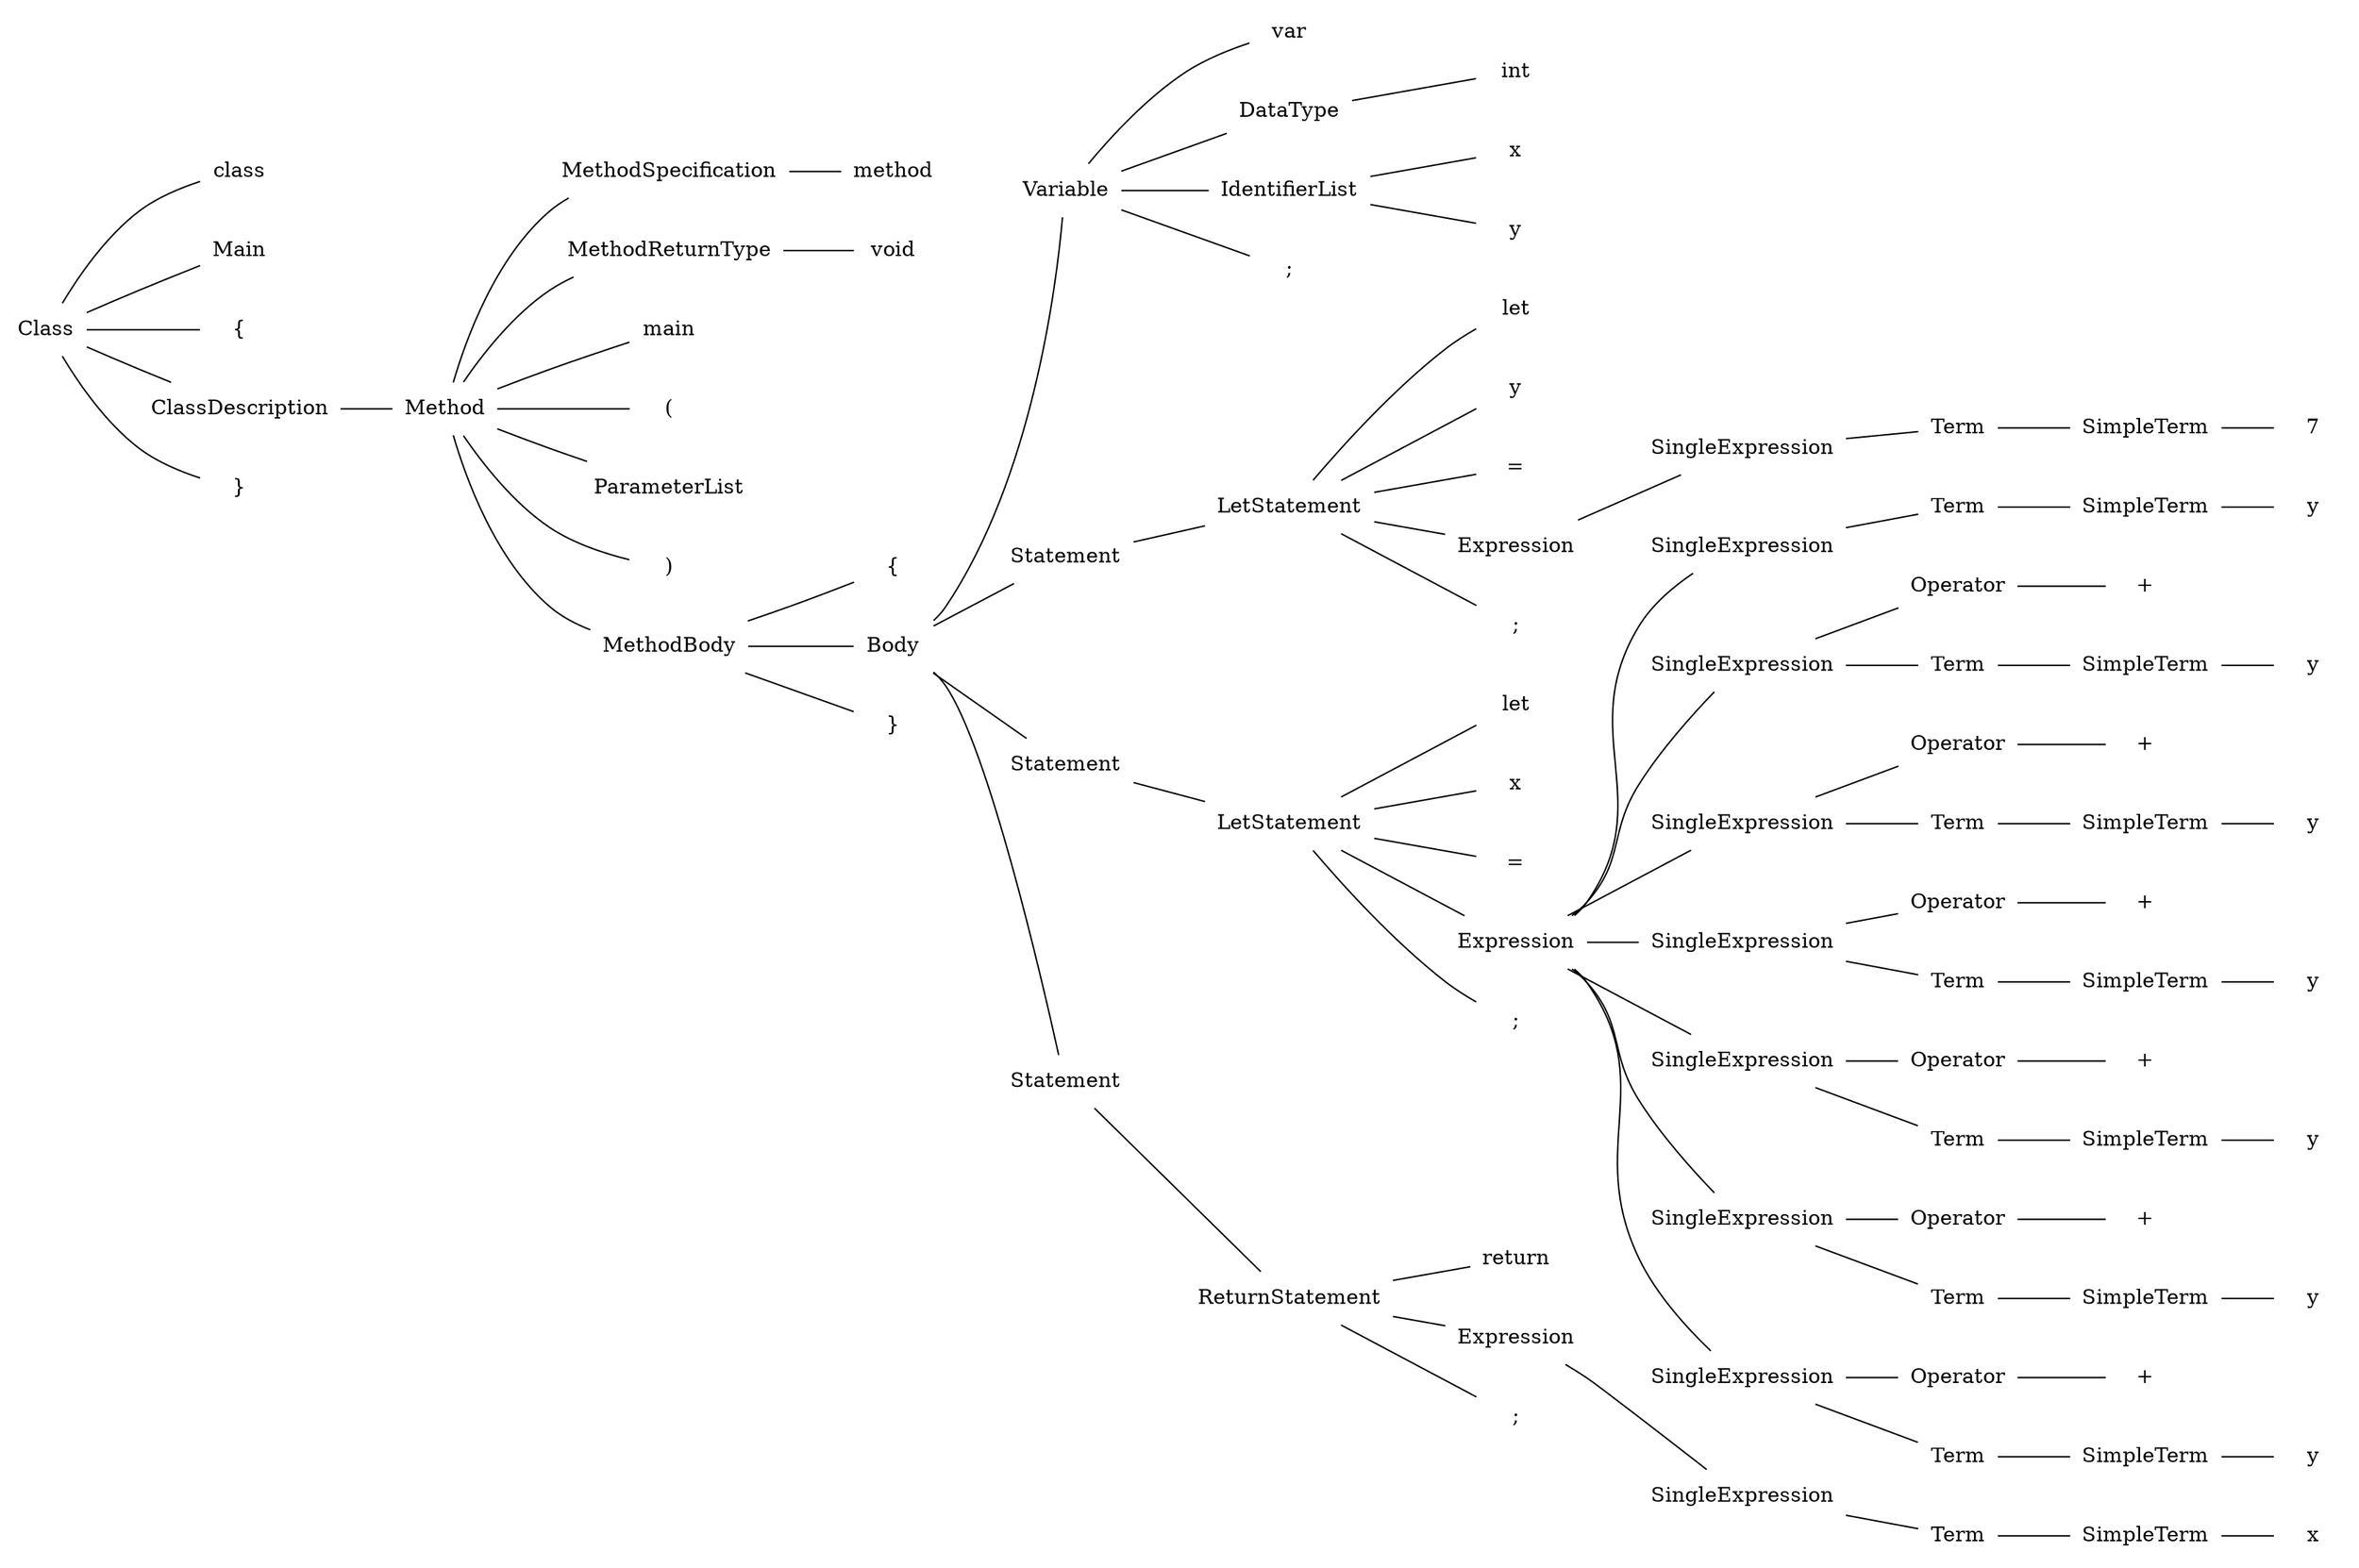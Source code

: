 digraph ClassList {
 rankdir = LR;
 layout  = dot;
   node2240489782704 [shape=none, label ="Class"]
   node2240489789424[shape=none, label ="class"]
   node2240489782704->node2240489789424[arrowhead=none]
   node2240489789712[shape=none, label ="Main"]
   node2240489782704->node2240489789712[arrowhead=none]
   node2240489790000[shape=none, label ="{"]
   node2240489782704->node2240489790000[arrowhead=none]
   node2240489790288[shape=none, label ="ClassDescription"]
     node2240489790288 [shape=none, label ="ClassDescription"]
     node2240489790576[shape=none, label ="Method"]
       node2240489790576 [shape=none, label ="Method"]
       node2240489793104[shape=none, label ="MethodSpecification"]
         node2240489793104 [shape=none, label ="MethodSpecification"]
         node2240489791232[shape=none, label ="method"]
         node2240489793104->node2240489791232[arrowhead=none]

       node2240489790576->node2240489793104[arrowhead=none]
       node2240489794112[shape=none, label ="MethodReturnType"]
         node2240489794112 [shape=none, label ="MethodReturnType"]
         node2240489794256[shape=none, label ="void"]
         node2240489794112->node2240489794256[arrowhead=none]

       node2240489790576->node2240489794112[arrowhead=none]
       node2240489793248[shape=none, label ="main"]
       node2240489790576->node2240489793248[arrowhead=none]
       node2240489794544[shape=none, label ="("]
       node2240489790576->node2240489794544[arrowhead=none]
       node2240489793968[shape=none, label ="ParameterList"]
         node2240489793968 [shape=none, label ="ParameterList"]

       node2240489790576->node2240489793968[arrowhead=none]
       node2240489793680[shape=none, label =")"]
       node2240489790576->node2240489793680[arrowhead=none]
       node2240489791952[shape=none, label ="MethodBody"]
         node2240489791952 [shape=none, label ="MethodBody"]
         node2240489791664[shape=none, label ="{"]
         node2240489791952->node2240489791664[arrowhead=none]
         node2240489792384[shape=none, label ="Body"]
           node2240489792384 [shape=none, label ="Body"]
           node2240489791808[shape=none, label ="Variable"]
             node2240489791808 [shape=none, label ="Variable"]
             node2240489792672[shape=none, label ="var"]
             node2240489791808->node2240489792672[arrowhead=none]
             node2240489797744[shape=none, label ="DataType"]
               node2240489797744 [shape=none, label ="DataType"]
               node2240489802784[shape=none, label ="int"]
               node2240489797744->node2240489802784[arrowhead=none]

             node2240489791808->node2240489797744[arrowhead=none]
             node2240489801488[shape=none, label ="IdentifierList"]
               node2240489801488 [shape=none, label ="IdentifierList"]
               node2240489797888[shape=none, label ="x"]
               node2240489801488->node2240489797888[arrowhead=none]
               node2240489801056[shape=none, label ="y"]
               node2240489801488->node2240489801056[arrowhead=none]

             node2240489791808->node2240489801488[arrowhead=none]
             node2240489795440[shape=none, label =";"]
             node2240489791808->node2240489795440[arrowhead=none]

           node2240489792384->node2240489791808[arrowhead=none]
           node2240489795584[shape=none, label ="Statement"]
             node2240489795584 [shape=none, label ="Statement"]
             node2240489801776[shape=none, label ="LetStatement"]
               node2240489801776 [shape=none, label ="LetStatement"]
               node2240489798752[shape=none, label ="let"]
               node2240489801776->node2240489798752[arrowhead=none]
               node2240489796016[shape=none, label ="y"]
               node2240489801776->node2240489796016[arrowhead=none]
               node2240489799616[shape=none, label ="="]
               node2240489801776->node2240489799616[arrowhead=none]
               node2240489802928[shape=none, label ="Expression"]
                 node2240489802928 [shape=none, label ="Expression"]
                 node2240489796736[shape=none, label ="SingleExpression"]
                   node2240489796736 [shape=none, label ="SingleExpression"]
                   node2240489799760[shape=none, label ="Term"]
                     node2240489799760 [shape=none, label ="Term"]
                     node2240489796448[shape=none, label ="SimpleTerm"]
                       node2240489796448 [shape=none, label ="SimpleTerm"]
                       node2240489800768[shape=none, label ="7"]
                       node2240489796448->node2240489800768[arrowhead=none]

                     node2240489799760->node2240489796448[arrowhead=none]

                   node2240489796736->node2240489799760[arrowhead=none]

                 node2240489802928->node2240489796736[arrowhead=none]

               node2240489801776->node2240489802928[arrowhead=none]
               node2240489800336[shape=none, label =";"]
               node2240489801776->node2240489800336[arrowhead=none]

             node2240489795584->node2240489801776[arrowhead=none]

           node2240489792384->node2240489795584[arrowhead=none]
           node2240489799472[shape=none, label ="Statement"]
             node2240489799472 [shape=none, label ="Statement"]
             node2240489797168[shape=none, label ="LetStatement"]
               node2240489797168 [shape=none, label ="LetStatement"]
               node2240489798176[shape=none, label ="let"]
               node2240489797168->node2240489798176[arrowhead=none]
               node2240489796880[shape=none, label ="x"]
               node2240489797168->node2240489796880[arrowhead=none]
               node2240489796592[shape=none, label ="="]
               node2240489797168->node2240489796592[arrowhead=none]
               node2240489800480[shape=none, label ="Expression"]
                 node2240489800480 [shape=none, label ="Expression"]
                 node2240489800912[shape=none, label ="SingleExpression"]
                   node2240489800912 [shape=none, label ="SingleExpression"]
                   node2240489798608[shape=none, label ="Term"]
                     node2240489798608 [shape=none, label ="Term"]
                     node2240489796160[shape=none, label ="SimpleTerm"]
                       node2240489796160 [shape=none, label ="SimpleTerm"]
                       node2240489800048[shape=none, label ="y"]
                       node2240489796160->node2240489800048[arrowhead=none]

                     node2240489798608->node2240489796160[arrowhead=none]

                   node2240489800912->node2240489798608[arrowhead=none]

                 node2240489800480->node2240489800912[arrowhead=none]
                 node2240489799184[shape=none, label ="SingleExpression"]
                   node2240489799184 [shape=none, label ="SingleExpression"]
                   node2240489812448[shape=none, label ="Operator"]
                     node2240489812448 [shape=none, label ="Operator"]
                     node2240489810720[shape=none, label ="+"]
                     node2240489812448->node2240489810720[arrowhead=none]

                   node2240489799184->node2240489812448[arrowhead=none]
                   node2240489814320[shape=none, label ="Term"]
                     node2240489814320 [shape=none, label ="Term"]
                     node2240489810288[shape=none, label ="SimpleTerm"]
                       node2240489810288 [shape=none, label ="SimpleTerm"]
                       node2240489812880[shape=none, label ="y"]
                       node2240489810288->node2240489812880[arrowhead=none]

                     node2240489814320->node2240489810288[arrowhead=none]

                   node2240489799184->node2240489814320[arrowhead=none]

                 node2240489800480->node2240489799184[arrowhead=none]
                 node2240489812736[shape=none, label ="SingleExpression"]
                   node2240489812736 [shape=none, label ="SingleExpression"]
                   node2240489809280[shape=none, label ="Operator"]
                     node2240489809280 [shape=none, label ="Operator"]
                     node2240489814608[shape=none, label ="+"]
                     node2240489809280->node2240489814608[arrowhead=none]

                   node2240489812736->node2240489809280[arrowhead=none]
                   node2240489811296[shape=none, label ="Term"]
                     node2240489811296 [shape=none, label ="Term"]
                     node2240489812304[shape=none, label ="SimpleTerm"]
                       node2240489812304 [shape=none, label ="SimpleTerm"]
                       node2240489810000[shape=none, label ="y"]
                       node2240489812304->node2240489810000[arrowhead=none]

                     node2240489811296->node2240489812304[arrowhead=none]

                   node2240489812736->node2240489811296[arrowhead=none]

                 node2240489800480->node2240489812736[arrowhead=none]
                 node2240489813168[shape=none, label ="SingleExpression"]
                   node2240489813168 [shape=none, label ="SingleExpression"]
                   node2240489815760[shape=none, label ="Operator"]
                     node2240489815760 [shape=none, label ="Operator"]
                     node2240489814464[shape=none, label ="+"]
                     node2240489815760->node2240489814464[arrowhead=none]

                   node2240489813168->node2240489815760[arrowhead=none]
                   node2240489813600[shape=none, label ="Term"]
                     node2240489813600 [shape=none, label ="Term"]
                     node2240489811584[shape=none, label ="SimpleTerm"]
                       node2240489811584 [shape=none, label ="SimpleTerm"]
                       node2240489810576[shape=none, label ="y"]
                       node2240489811584->node2240489810576[arrowhead=none]

                     node2240489813600->node2240489811584[arrowhead=none]

                   node2240489813168->node2240489813600[arrowhead=none]

                 node2240489800480->node2240489813168[arrowhead=none]
                 node2240489811008[shape=none, label ="SingleExpression"]
                   node2240489811008 [shape=none, label ="SingleExpression"]
                   node2240489811872[shape=none, label ="Operator"]
                     node2240489811872 [shape=none, label ="Operator"]
                     node2240489814896[shape=none, label ="+"]
                     node2240489811872->node2240489814896[arrowhead=none]

                   node2240489811008->node2240489811872[arrowhead=none]
                   node2240489815328[shape=none, label ="Term"]
                     node2240489815328 [shape=none, label ="Term"]
                     node2240489814176[shape=none, label ="SimpleTerm"]
                       node2240489814176 [shape=none, label ="SimpleTerm"]
                       node2240489814752[shape=none, label ="y"]
                       node2240489814176->node2240489814752[arrowhead=none]

                     node2240489815328->node2240489814176[arrowhead=none]

                   node2240489811008->node2240489815328[arrowhead=none]

                 node2240489800480->node2240489811008[arrowhead=none]
                 node2240489815040[shape=none, label ="SingleExpression"]
                   node2240489815040 [shape=none, label ="SingleExpression"]
                   node2240489809136[shape=none, label ="Operator"]
                     node2240489809136 [shape=none, label ="Operator"]
                     node2240489808560[shape=none, label ="+"]
                     node2240489809136->node2240489808560[arrowhead=none]

                   node2240489815040->node2240489809136[arrowhead=none]
                   node2240489808848[shape=none, label ="Term"]
                     node2240489808848 [shape=none, label ="Term"]
                     node2240489809424[shape=none, label ="SimpleTerm"]
                       node2240489809424 [shape=none, label ="SimpleTerm"]
                       node2240489819808[shape=none, label ="y"]
                       node2240489809424->node2240489819808[arrowhead=none]

                     node2240489808848->node2240489809424[arrowhead=none]

                   node2240489815040->node2240489808848[arrowhead=none]

                 node2240489800480->node2240489815040[arrowhead=none]
                 node2240489820384[shape=none, label ="SingleExpression"]
                   node2240489820384 [shape=none, label ="SingleExpression"]
                   node2240489827008[shape=none, label ="Operator"]
                     node2240489827008 [shape=none, label ="Operator"]
                     node2240489821680[shape=none, label ="+"]
                     node2240489827008->node2240489821680[arrowhead=none]

                   node2240489820384->node2240489827008[arrowhead=none]
                   node2240489826432[shape=none, label ="Term"]
                     node2240489826432 [shape=none, label ="Term"]
                     node2240489827296[shape=none, label ="SimpleTerm"]
                       node2240489827296 [shape=none, label ="SimpleTerm"]
                       node2240489820816[shape=none, label ="y"]
                       node2240489827296->node2240489820816[arrowhead=none]

                     node2240489826432->node2240489827296[arrowhead=none]

                   node2240489820384->node2240489826432[arrowhead=none]

                 node2240489800480->node2240489820384[arrowhead=none]

               node2240489797168->node2240489800480[arrowhead=none]
               node2240489820096[shape=none, label =";"]
               node2240489797168->node2240489820096[arrowhead=none]

             node2240489799472->node2240489797168[arrowhead=none]

           node2240489792384->node2240489799472[arrowhead=none]
           node2240489821104[shape=none, label ="Statement"]
             node2240489821104 [shape=none, label ="Statement"]
             node2240489822544[shape=none, label ="ReturnStatement"]
               node2240489822544 [shape=none, label ="ReturnStatement"]
               node2240489822400[shape=none, label ="return"]
               node2240489822544->node2240489822400[arrowhead=none]
               node2240489821392[shape=none, label ="Expression"]
                 node2240489821392 [shape=none, label ="Expression"]
                 node2240489823264[shape=none, label ="SingleExpression"]
                   node2240489823264 [shape=none, label ="SingleExpression"]
                   node2240489823984[shape=none, label ="Term"]
                     node2240489823984 [shape=none, label ="Term"]
                     node2240489824128[shape=none, label ="SimpleTerm"]
                       node2240489824128 [shape=none, label ="SimpleTerm"]
                       node2240489822112[shape=none, label ="x"]
                       node2240489824128->node2240489822112[arrowhead=none]

                     node2240489823984->node2240489824128[arrowhead=none]

                   node2240489823264->node2240489823984[arrowhead=none]

                 node2240489821392->node2240489823264[arrowhead=none]

               node2240489822544->node2240489821392[arrowhead=none]
               node2240489824272[shape=none, label =";"]
               node2240489822544->node2240489824272[arrowhead=none]

             node2240489821104->node2240489822544[arrowhead=none]

           node2240489792384->node2240489821104[arrowhead=none]

         node2240489791952->node2240489792384[arrowhead=none]
         node2240489821536[shape=none, label ="}"]
         node2240489791952->node2240489821536[arrowhead=none]

       node2240489790576->node2240489791952[arrowhead=none]

     node2240489790288->node2240489790576[arrowhead=none]

   node2240489782704->node2240489790288[arrowhead=none]
   node2240489822256[shape=none, label ="}"]
   node2240489782704->node2240489822256[arrowhead=none]

}
